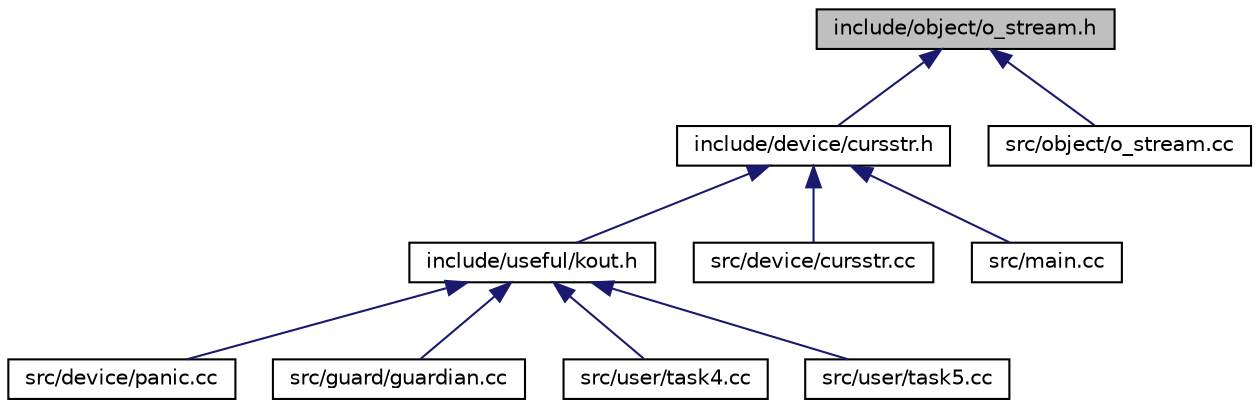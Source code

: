 digraph G
{
  bgcolor="transparent";
  edge [fontname="Helvetica",fontsize="10",labelfontname="Helvetica",labelfontsize="10"];
  node [fontname="Helvetica",fontsize="10",shape=record];
  Node1 [label="include/object/o_stream.h",height=0.2,width=0.4,color="black", fillcolor="grey75", style="filled" fontcolor="black"];
  Node1 -> Node2 [dir="back",color="midnightblue",fontsize="10",style="solid",fontname="Helvetica"];
  Node2 [label="include/device/cursstr.h",height=0.2,width=0.4,color="black",URL="$cursstr_8h.html"];
  Node2 -> Node3 [dir="back",color="midnightblue",fontsize="10",style="solid",fontname="Helvetica"];
  Node3 [label="include/useful/kout.h",height=0.2,width=0.4,color="black",URL="$kout_8h.html",tooltip="help include file for use of global declared variable kout, declared in main.cc"];
  Node3 -> Node4 [dir="back",color="midnightblue",fontsize="10",style="solid",fontname="Helvetica"];
  Node4 [label="src/device/panic.cc",height=0.2,width=0.4,color="black",URL="$panic_8cc.html"];
  Node3 -> Node5 [dir="back",color="midnightblue",fontsize="10",style="solid",fontname="Helvetica"];
  Node5 [label="src/guard/guardian.cc",height=0.2,width=0.4,color="black",URL="$guardian_8cc.html",tooltip="interrupt handler function"];
  Node3 -> Node6 [dir="back",color="midnightblue",fontsize="10",style="solid",fontname="Helvetica"];
  Node6 [label="src/user/task4.cc",height=0.2,width=0.4,color="black",URL="$task4_8cc.html"];
  Node3 -> Node7 [dir="back",color="midnightblue",fontsize="10",style="solid",fontname="Helvetica"];
  Node7 [label="src/user/task5.cc",height=0.2,width=0.4,color="black",URL="$task5_8cc.html"];
  Node2 -> Node8 [dir="back",color="midnightblue",fontsize="10",style="solid",fontname="Helvetica"];
  Node8 [label="src/device/cursstr.cc",height=0.2,width=0.4,color="black",URL="$cursstr_8cc.html"];
  Node2 -> Node9 [dir="back",color="midnightblue",fontsize="10",style="solid",fontname="Helvetica"];
  Node9 [label="src/main.cc",height=0.2,width=0.4,color="black",URL="$main_8cc.html"];
  Node1 -> Node10 [dir="back",color="midnightblue",fontsize="10",style="solid",fontname="Helvetica"];
  Node10 [label="src/object/o_stream.cc",height=0.2,width=0.4,color="black",URL="$o__stream_8cc.html"];
}
